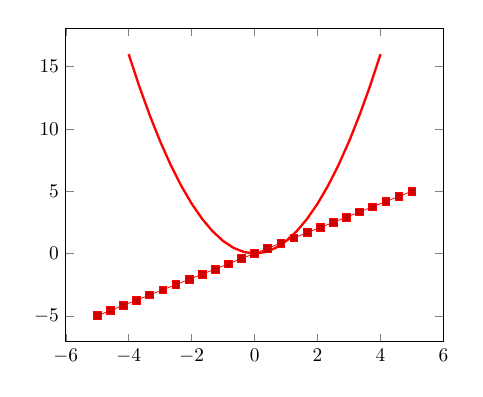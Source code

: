 \begin{tikzpicture}[scale=0.7]
  \begin{axis}
    \addplot[domain=-4:4,red,very thick] {x^2}; 
    \addplot {x}; 
  \end{axis}
\end{tikzpicture}
